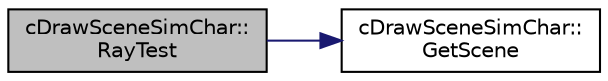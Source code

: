 digraph "cDrawSceneSimChar::RayTest"
{
 // LATEX_PDF_SIZE
  edge [fontname="Helvetica",fontsize="10",labelfontname="Helvetica",labelfontsize="10"];
  node [fontname="Helvetica",fontsize="10",shape=record];
  rankdir="LR";
  Node1 [label="cDrawSceneSimChar::\lRayTest",height=0.2,width=0.4,color="black", fillcolor="grey75", style="filled", fontcolor="black",tooltip=" "];
  Node1 -> Node2 [color="midnightblue",fontsize="10",style="solid",fontname="Helvetica"];
  Node2 [label="cDrawSceneSimChar::\lGetScene",height=0.2,width=0.4,color="black", fillcolor="white", style="filled",URL="$classc_draw_scene_sim_char.html#ae04276569fbb00407a1341cf23c764ad",tooltip=" "];
}
